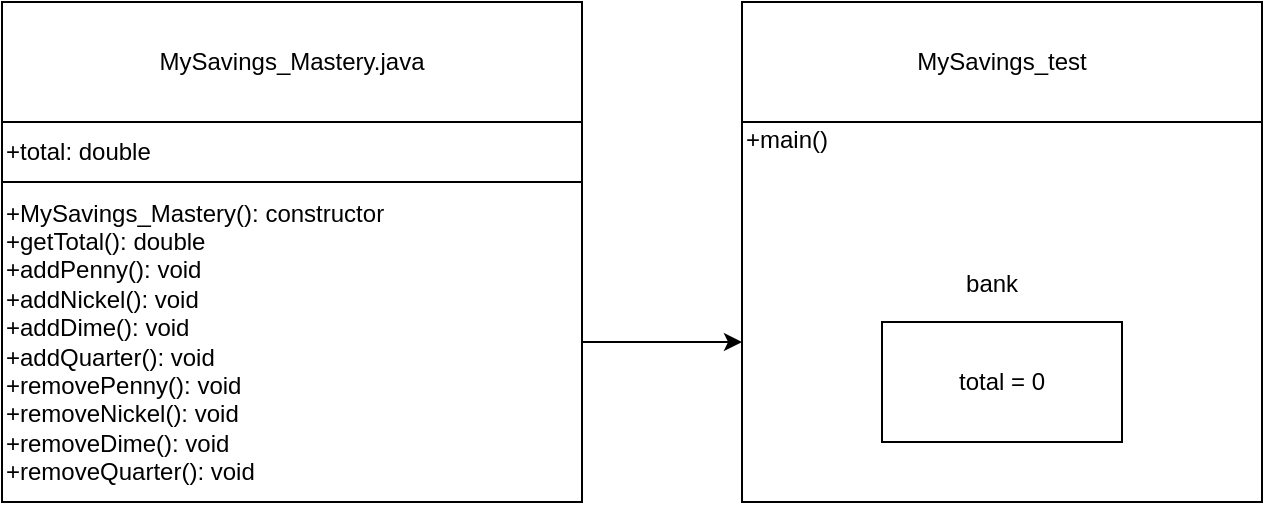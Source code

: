 <mxfile version="24.8.6">
  <diagram name="Page-1" id="VoZAnUqJCcv96w7z3lGD">
    <mxGraphModel grid="1" page="1" gridSize="10" guides="1" tooltips="1" connect="1" arrows="1" fold="1" pageScale="1" pageWidth="827" pageHeight="1169" math="0" shadow="0">
      <root>
        <mxCell id="0" />
        <mxCell id="1" parent="0" />
        <mxCell id="5uVdn_Hynp5hRTbX3e6p-1" value="MySavings_Mastery.java" style="rounded=0;whiteSpace=wrap;html=1;" vertex="1" parent="1">
          <mxGeometry x="90" y="280" width="290" height="60" as="geometry" />
        </mxCell>
        <mxCell id="5uVdn_Hynp5hRTbX3e6p-2" value="MySavings_test" style="rounded=0;whiteSpace=wrap;html=1;" vertex="1" parent="1">
          <mxGeometry x="460" y="280" width="260" height="60" as="geometry" />
        </mxCell>
        <mxCell id="5uVdn_Hynp5hRTbX3e6p-3" value="+total: double" style="rounded=0;whiteSpace=wrap;html=1;align=left;" vertex="1" parent="1">
          <mxGeometry x="90" y="340" width="290" height="30" as="geometry" />
        </mxCell>
        <mxCell id="5uVdn_Hynp5hRTbX3e6p-9" style="edgeStyle=orthogonalEdgeStyle;rounded=0;orthogonalLoop=1;jettySize=auto;html=1;" edge="1" parent="1" source="5uVdn_Hynp5hRTbX3e6p-4" target="5uVdn_Hynp5hRTbX3e6p-5">
          <mxGeometry relative="1" as="geometry">
            <Array as="points">
              <mxPoint x="440" y="450" />
              <mxPoint x="440" y="450" />
            </Array>
          </mxGeometry>
        </mxCell>
        <mxCell id="5uVdn_Hynp5hRTbX3e6p-4" value="+MySavings_Mastery(): constructor&lt;div&gt;+getTotal(): double&lt;/div&gt;&lt;div&gt;+addPenny(): void&lt;/div&gt;&lt;div&gt;+addNickel(): void&lt;/div&gt;&lt;div&gt;+addDime(): void&lt;/div&gt;&lt;div&gt;+addQuarter(): void&lt;/div&gt;&lt;div&gt;+removePenny(): void&lt;/div&gt;&lt;div&gt;+removeNickel(): void&lt;/div&gt;&lt;div&gt;+removeDime(): void&lt;/div&gt;&lt;div&gt;+removeQuarter(): void&lt;/div&gt;" style="rounded=0;whiteSpace=wrap;html=1;align=left;" vertex="1" parent="1">
          <mxGeometry x="90" y="370" width="290" height="160" as="geometry" />
        </mxCell>
        <mxCell id="5uVdn_Hynp5hRTbX3e6p-5" value="+main()&lt;div&gt;&lt;br&gt;&lt;/div&gt;&lt;div&gt;&lt;br&gt;&lt;/div&gt;&lt;div&gt;&lt;br&gt;&lt;/div&gt;&lt;div&gt;&lt;br&gt;&lt;/div&gt;&lt;div&gt;&amp;nbsp; &amp;nbsp; &amp;nbsp; &amp;nbsp; &amp;nbsp; &amp;nbsp; &amp;nbsp; &amp;nbsp; &amp;nbsp; &amp;nbsp; &amp;nbsp; &amp;nbsp; &amp;nbsp; &amp;nbsp; &amp;nbsp; &amp;nbsp; &amp;nbsp;bank&lt;/div&gt;&lt;div&gt;&amp;nbsp; &amp;nbsp; &amp;nbsp; &amp;nbsp; &amp;nbsp; &amp;nbsp; &amp;nbsp; &amp;nbsp; &amp;nbsp; &amp;nbsp; &amp;nbsp;&amp;nbsp;&lt;/div&gt;&lt;div&gt;&lt;br&gt;&lt;/div&gt;&lt;div&gt;&lt;br&gt;&lt;/div&gt;&lt;div&gt;&lt;br&gt;&lt;/div&gt;&lt;div&gt;&lt;br&gt;&lt;/div&gt;&lt;div&gt;&lt;br&gt;&lt;/div&gt;&lt;div&gt;&lt;br&gt;&lt;/div&gt;" style="rounded=0;whiteSpace=wrap;html=1;align=left;" vertex="1" parent="1">
          <mxGeometry x="460" y="340" width="260" height="190" as="geometry" />
        </mxCell>
        <mxCell id="5uVdn_Hynp5hRTbX3e6p-7" value="total = 0" style="rounded=0;whiteSpace=wrap;html=1;" vertex="1" parent="1">
          <mxGeometry x="530" y="440" width="120" height="60" as="geometry" />
        </mxCell>
      </root>
    </mxGraphModel>
  </diagram>
</mxfile>
